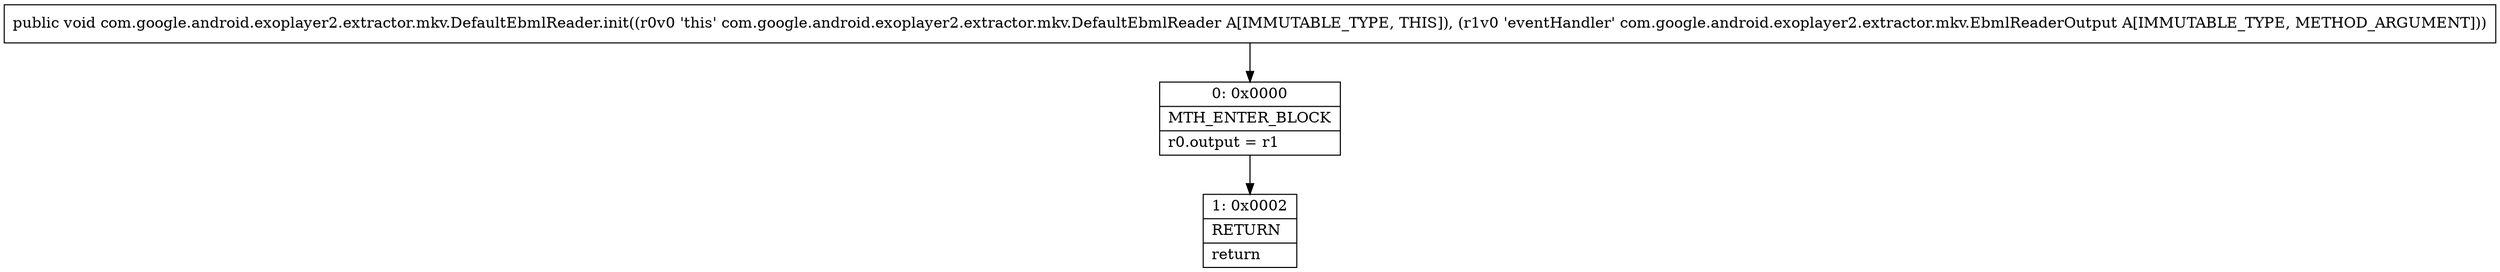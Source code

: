 digraph "CFG forcom.google.android.exoplayer2.extractor.mkv.DefaultEbmlReader.init(Lcom\/google\/android\/exoplayer2\/extractor\/mkv\/EbmlReaderOutput;)V" {
Node_0 [shape=record,label="{0\:\ 0x0000|MTH_ENTER_BLOCK\l|r0.output = r1\l}"];
Node_1 [shape=record,label="{1\:\ 0x0002|RETURN\l|return\l}"];
MethodNode[shape=record,label="{public void com.google.android.exoplayer2.extractor.mkv.DefaultEbmlReader.init((r0v0 'this' com.google.android.exoplayer2.extractor.mkv.DefaultEbmlReader A[IMMUTABLE_TYPE, THIS]), (r1v0 'eventHandler' com.google.android.exoplayer2.extractor.mkv.EbmlReaderOutput A[IMMUTABLE_TYPE, METHOD_ARGUMENT])) }"];
MethodNode -> Node_0;
Node_0 -> Node_1;
}

